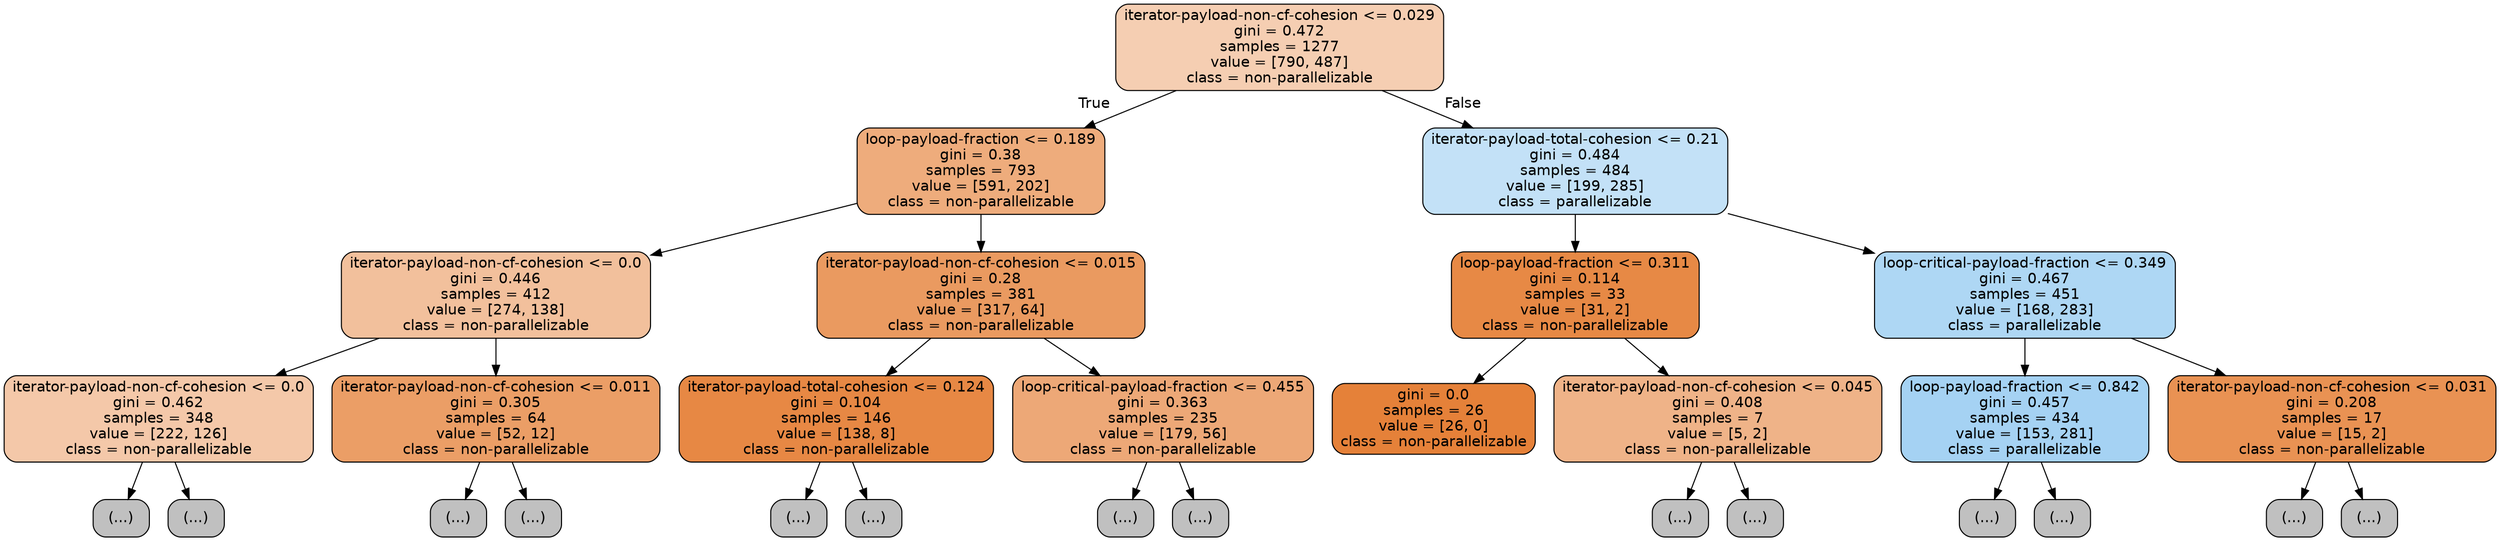 digraph Tree {
node [shape=box, style="filled, rounded", color="black", fontname=helvetica] ;
edge [fontname=helvetica] ;
0 [label="iterator-payload-non-cf-cohesion <= 0.029\ngini = 0.472\nsamples = 1277\nvalue = [790, 487]\nclass = non-parallelizable", fillcolor="#e5813962"] ;
1 [label="loop-payload-fraction <= 0.189\ngini = 0.38\nsamples = 793\nvalue = [591, 202]\nclass = non-parallelizable", fillcolor="#e58139a8"] ;
0 -> 1 [labeldistance=2.5, labelangle=45, headlabel="True"] ;
2 [label="iterator-payload-non-cf-cohesion <= 0.0\ngini = 0.446\nsamples = 412\nvalue = [274, 138]\nclass = non-parallelizable", fillcolor="#e581397f"] ;
1 -> 2 ;
3 [label="iterator-payload-non-cf-cohesion <= 0.0\ngini = 0.462\nsamples = 348\nvalue = [222, 126]\nclass = non-parallelizable", fillcolor="#e581396e"] ;
2 -> 3 ;
4 [label="(...)", fillcolor="#C0C0C0"] ;
3 -> 4 ;
99 [label="(...)", fillcolor="#C0C0C0"] ;
3 -> 99 ;
100 [label="iterator-payload-non-cf-cohesion <= 0.011\ngini = 0.305\nsamples = 64\nvalue = [52, 12]\nclass = non-parallelizable", fillcolor="#e58139c4"] ;
2 -> 100 ;
101 [label="(...)", fillcolor="#C0C0C0"] ;
100 -> 101 ;
110 [label="(...)", fillcolor="#C0C0C0"] ;
100 -> 110 ;
115 [label="iterator-payload-non-cf-cohesion <= 0.015\ngini = 0.28\nsamples = 381\nvalue = [317, 64]\nclass = non-parallelizable", fillcolor="#e58139cc"] ;
1 -> 115 ;
116 [label="iterator-payload-total-cohesion <= 0.124\ngini = 0.104\nsamples = 146\nvalue = [138, 8]\nclass = non-parallelizable", fillcolor="#e58139f0"] ;
115 -> 116 ;
117 [label="(...)", fillcolor="#C0C0C0"] ;
116 -> 117 ;
136 [label="(...)", fillcolor="#C0C0C0"] ;
116 -> 136 ;
141 [label="loop-critical-payload-fraction <= 0.455\ngini = 0.363\nsamples = 235\nvalue = [179, 56]\nclass = non-parallelizable", fillcolor="#e58139af"] ;
115 -> 141 ;
142 [label="(...)", fillcolor="#C0C0C0"] ;
141 -> 142 ;
207 [label="(...)", fillcolor="#C0C0C0"] ;
141 -> 207 ;
222 [label="iterator-payload-total-cohesion <= 0.21\ngini = 0.484\nsamples = 484\nvalue = [199, 285]\nclass = parallelizable", fillcolor="#399de54d"] ;
0 -> 222 [labeldistance=2.5, labelangle=-45, headlabel="False"] ;
223 [label="loop-payload-fraction <= 0.311\ngini = 0.114\nsamples = 33\nvalue = [31, 2]\nclass = non-parallelizable", fillcolor="#e58139ef"] ;
222 -> 223 ;
224 [label="gini = 0.0\nsamples = 26\nvalue = [26, 0]\nclass = non-parallelizable", fillcolor="#e58139ff"] ;
223 -> 224 ;
225 [label="iterator-payload-non-cf-cohesion <= 0.045\ngini = 0.408\nsamples = 7\nvalue = [5, 2]\nclass = non-parallelizable", fillcolor="#e5813999"] ;
223 -> 225 ;
226 [label="(...)", fillcolor="#C0C0C0"] ;
225 -> 226 ;
227 [label="(...)", fillcolor="#C0C0C0"] ;
225 -> 227 ;
228 [label="loop-critical-payload-fraction <= 0.349\ngini = 0.467\nsamples = 451\nvalue = [168, 283]\nclass = parallelizable", fillcolor="#399de568"] ;
222 -> 228 ;
229 [label="loop-payload-fraction <= 0.842\ngini = 0.457\nsamples = 434\nvalue = [153, 281]\nclass = parallelizable", fillcolor="#399de574"] ;
228 -> 229 ;
230 [label="(...)", fillcolor="#C0C0C0"] ;
229 -> 230 ;
353 [label="(...)", fillcolor="#C0C0C0"] ;
229 -> 353 ;
388 [label="iterator-payload-non-cf-cohesion <= 0.031\ngini = 0.208\nsamples = 17\nvalue = [15, 2]\nclass = non-parallelizable", fillcolor="#e58139dd"] ;
228 -> 388 ;
389 [label="(...)", fillcolor="#C0C0C0"] ;
388 -> 389 ;
392 [label="(...)", fillcolor="#C0C0C0"] ;
388 -> 392 ;
}